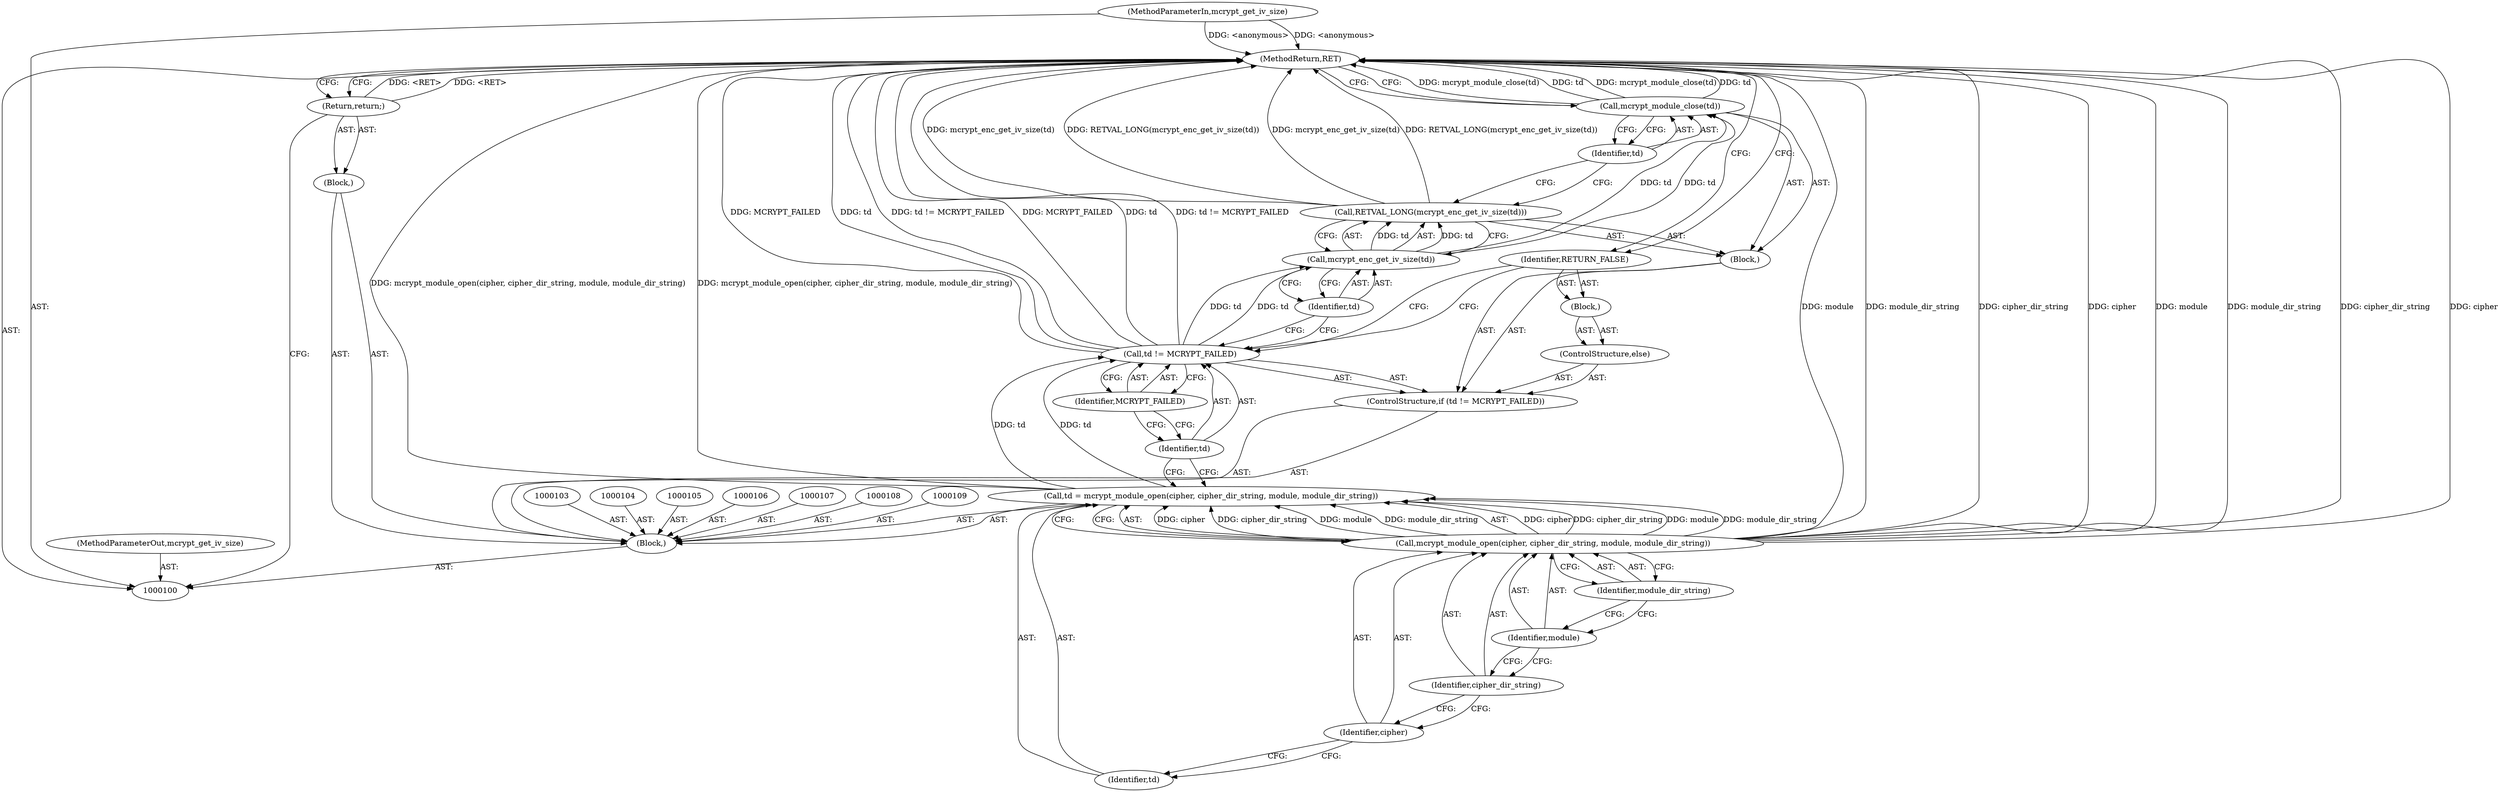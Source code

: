 digraph "1_php-src_6c5211a0cef0cc2854eaa387e0eb036e012904d0?w=1_15" {
"1000132" [label="(MethodReturn,RET)"];
"1000101" [label="(MethodParameterIn,mcrypt_get_iv_size)"];
"1000169" [label="(MethodParameterOut,mcrypt_get_iv_size)"];
"1000110" [label="(Block,)"];
"1000111" [label="(Return,return;)"];
"1000112" [label="(Call,td = mcrypt_module_open(cipher, cipher_dir_string, module, module_dir_string))"];
"1000113" [label="(Identifier,td)"];
"1000115" [label="(Identifier,cipher)"];
"1000116" [label="(Identifier,cipher_dir_string)"];
"1000117" [label="(Identifier,module)"];
"1000118" [label="(Identifier,module_dir_string)"];
"1000114" [label="(Call,mcrypt_module_open(cipher, cipher_dir_string, module, module_dir_string))"];
"1000122" [label="(Identifier,MCRYPT_FAILED)"];
"1000119" [label="(ControlStructure,if (td != MCRYPT_FAILED))"];
"1000123" [label="(Block,)"];
"1000120" [label="(Call,td != MCRYPT_FAILED)"];
"1000121" [label="(Identifier,td)"];
"1000125" [label="(Call,mcrypt_enc_get_iv_size(td))"];
"1000124" [label="(Call,RETVAL_LONG(mcrypt_enc_get_iv_size(td)))"];
"1000126" [label="(Identifier,td)"];
"1000127" [label="(Call,mcrypt_module_close(td))"];
"1000128" [label="(Identifier,td)"];
"1000102" [label="(Block,)"];
"1000129" [label="(ControlStructure,else)"];
"1000130" [label="(Block,)"];
"1000131" [label="(Identifier,RETURN_FALSE)"];
"1000132" -> "1000100"  [label="AST: "];
"1000132" -> "1000111"  [label="CFG: "];
"1000132" -> "1000127"  [label="CFG: "];
"1000132" -> "1000131"  [label="CFG: "];
"1000111" -> "1000132"  [label="DDG: <RET>"];
"1000114" -> "1000132"  [label="DDG: module"];
"1000114" -> "1000132"  [label="DDG: module_dir_string"];
"1000114" -> "1000132"  [label="DDG: cipher_dir_string"];
"1000114" -> "1000132"  [label="DDG: cipher"];
"1000124" -> "1000132"  [label="DDG: mcrypt_enc_get_iv_size(td)"];
"1000124" -> "1000132"  [label="DDG: RETVAL_LONG(mcrypt_enc_get_iv_size(td))"];
"1000112" -> "1000132"  [label="DDG: mcrypt_module_open(cipher, cipher_dir_string, module, module_dir_string)"];
"1000127" -> "1000132"  [label="DDG: mcrypt_module_close(td)"];
"1000127" -> "1000132"  [label="DDG: td"];
"1000120" -> "1000132"  [label="DDG: MCRYPT_FAILED"];
"1000120" -> "1000132"  [label="DDG: td"];
"1000120" -> "1000132"  [label="DDG: td != MCRYPT_FAILED"];
"1000101" -> "1000132"  [label="DDG: <anonymous>"];
"1000101" -> "1000100"  [label="AST: "];
"1000101" -> "1000132"  [label="DDG: <anonymous>"];
"1000169" -> "1000100"  [label="AST: "];
"1000110" -> "1000102"  [label="AST: "];
"1000111" -> "1000110"  [label="AST: "];
"1000111" -> "1000110"  [label="AST: "];
"1000111" -> "1000100"  [label="CFG: "];
"1000132" -> "1000111"  [label="CFG: "];
"1000111" -> "1000132"  [label="DDG: <RET>"];
"1000112" -> "1000102"  [label="AST: "];
"1000112" -> "1000114"  [label="CFG: "];
"1000113" -> "1000112"  [label="AST: "];
"1000114" -> "1000112"  [label="AST: "];
"1000121" -> "1000112"  [label="CFG: "];
"1000112" -> "1000132"  [label="DDG: mcrypt_module_open(cipher, cipher_dir_string, module, module_dir_string)"];
"1000114" -> "1000112"  [label="DDG: cipher"];
"1000114" -> "1000112"  [label="DDG: cipher_dir_string"];
"1000114" -> "1000112"  [label="DDG: module"];
"1000114" -> "1000112"  [label="DDG: module_dir_string"];
"1000112" -> "1000120"  [label="DDG: td"];
"1000113" -> "1000112"  [label="AST: "];
"1000115" -> "1000113"  [label="CFG: "];
"1000115" -> "1000114"  [label="AST: "];
"1000115" -> "1000113"  [label="CFG: "];
"1000116" -> "1000115"  [label="CFG: "];
"1000116" -> "1000114"  [label="AST: "];
"1000116" -> "1000115"  [label="CFG: "];
"1000117" -> "1000116"  [label="CFG: "];
"1000117" -> "1000114"  [label="AST: "];
"1000117" -> "1000116"  [label="CFG: "];
"1000118" -> "1000117"  [label="CFG: "];
"1000118" -> "1000114"  [label="AST: "];
"1000118" -> "1000117"  [label="CFG: "];
"1000114" -> "1000118"  [label="CFG: "];
"1000114" -> "1000112"  [label="AST: "];
"1000114" -> "1000118"  [label="CFG: "];
"1000115" -> "1000114"  [label="AST: "];
"1000116" -> "1000114"  [label="AST: "];
"1000117" -> "1000114"  [label="AST: "];
"1000118" -> "1000114"  [label="AST: "];
"1000112" -> "1000114"  [label="CFG: "];
"1000114" -> "1000132"  [label="DDG: module"];
"1000114" -> "1000132"  [label="DDG: module_dir_string"];
"1000114" -> "1000132"  [label="DDG: cipher_dir_string"];
"1000114" -> "1000132"  [label="DDG: cipher"];
"1000114" -> "1000112"  [label="DDG: cipher"];
"1000114" -> "1000112"  [label="DDG: cipher_dir_string"];
"1000114" -> "1000112"  [label="DDG: module"];
"1000114" -> "1000112"  [label="DDG: module_dir_string"];
"1000122" -> "1000120"  [label="AST: "];
"1000122" -> "1000121"  [label="CFG: "];
"1000120" -> "1000122"  [label="CFG: "];
"1000119" -> "1000102"  [label="AST: "];
"1000120" -> "1000119"  [label="AST: "];
"1000123" -> "1000119"  [label="AST: "];
"1000129" -> "1000119"  [label="AST: "];
"1000123" -> "1000119"  [label="AST: "];
"1000124" -> "1000123"  [label="AST: "];
"1000127" -> "1000123"  [label="AST: "];
"1000120" -> "1000119"  [label="AST: "];
"1000120" -> "1000122"  [label="CFG: "];
"1000121" -> "1000120"  [label="AST: "];
"1000122" -> "1000120"  [label="AST: "];
"1000126" -> "1000120"  [label="CFG: "];
"1000131" -> "1000120"  [label="CFG: "];
"1000120" -> "1000132"  [label="DDG: MCRYPT_FAILED"];
"1000120" -> "1000132"  [label="DDG: td"];
"1000120" -> "1000132"  [label="DDG: td != MCRYPT_FAILED"];
"1000112" -> "1000120"  [label="DDG: td"];
"1000120" -> "1000125"  [label="DDG: td"];
"1000121" -> "1000120"  [label="AST: "];
"1000121" -> "1000112"  [label="CFG: "];
"1000122" -> "1000121"  [label="CFG: "];
"1000125" -> "1000124"  [label="AST: "];
"1000125" -> "1000126"  [label="CFG: "];
"1000126" -> "1000125"  [label="AST: "];
"1000124" -> "1000125"  [label="CFG: "];
"1000125" -> "1000124"  [label="DDG: td"];
"1000120" -> "1000125"  [label="DDG: td"];
"1000125" -> "1000127"  [label="DDG: td"];
"1000124" -> "1000123"  [label="AST: "];
"1000124" -> "1000125"  [label="CFG: "];
"1000125" -> "1000124"  [label="AST: "];
"1000128" -> "1000124"  [label="CFG: "];
"1000124" -> "1000132"  [label="DDG: mcrypt_enc_get_iv_size(td)"];
"1000124" -> "1000132"  [label="DDG: RETVAL_LONG(mcrypt_enc_get_iv_size(td))"];
"1000125" -> "1000124"  [label="DDG: td"];
"1000126" -> "1000125"  [label="AST: "];
"1000126" -> "1000120"  [label="CFG: "];
"1000125" -> "1000126"  [label="CFG: "];
"1000127" -> "1000123"  [label="AST: "];
"1000127" -> "1000128"  [label="CFG: "];
"1000128" -> "1000127"  [label="AST: "];
"1000132" -> "1000127"  [label="CFG: "];
"1000127" -> "1000132"  [label="DDG: mcrypt_module_close(td)"];
"1000127" -> "1000132"  [label="DDG: td"];
"1000125" -> "1000127"  [label="DDG: td"];
"1000128" -> "1000127"  [label="AST: "];
"1000128" -> "1000124"  [label="CFG: "];
"1000127" -> "1000128"  [label="CFG: "];
"1000102" -> "1000100"  [label="AST: "];
"1000103" -> "1000102"  [label="AST: "];
"1000104" -> "1000102"  [label="AST: "];
"1000105" -> "1000102"  [label="AST: "];
"1000106" -> "1000102"  [label="AST: "];
"1000107" -> "1000102"  [label="AST: "];
"1000108" -> "1000102"  [label="AST: "];
"1000109" -> "1000102"  [label="AST: "];
"1000110" -> "1000102"  [label="AST: "];
"1000112" -> "1000102"  [label="AST: "];
"1000119" -> "1000102"  [label="AST: "];
"1000129" -> "1000119"  [label="AST: "];
"1000130" -> "1000129"  [label="AST: "];
"1000130" -> "1000129"  [label="AST: "];
"1000131" -> "1000130"  [label="AST: "];
"1000131" -> "1000130"  [label="AST: "];
"1000131" -> "1000120"  [label="CFG: "];
"1000132" -> "1000131"  [label="CFG: "];
}
